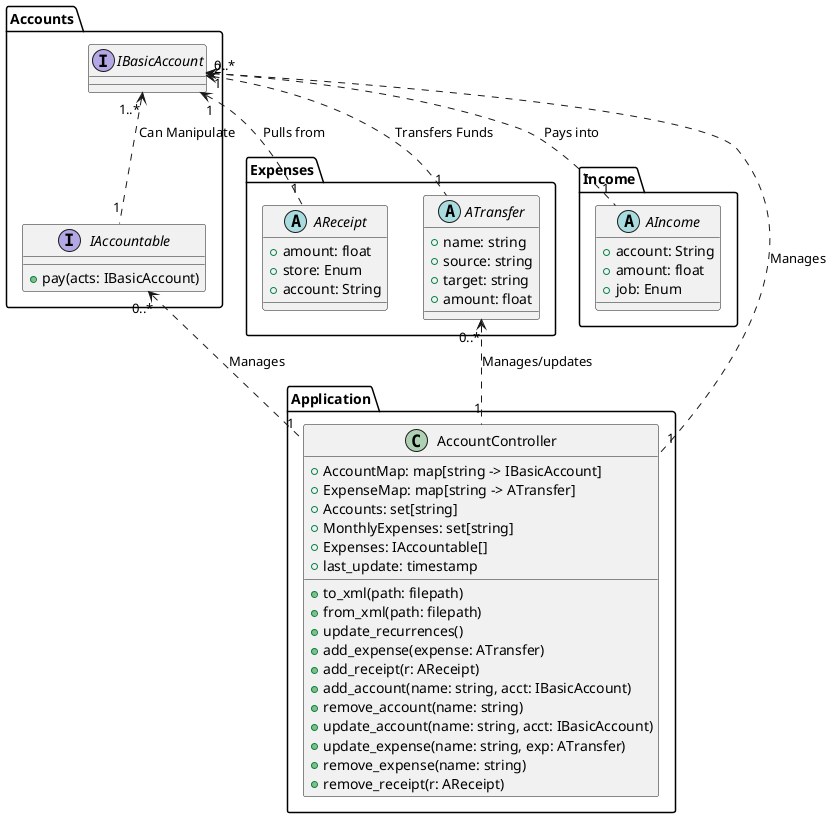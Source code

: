 @startuml
package Accounts {
    interface IBasicAccount

    interface IAccountable {
    + pay(acts: IBasicAccount)
    }

    IBasicAccount "1..*" <.. "1" IAccountable : "Can Manipulate"
}

package Expenses {
    abstract class AReceipt {
    + amount: float
    + store: Enum
    + account: String
    }

    IBasicAccount "1" <.. "1" AReceipt : "Pulls from"

    abstract class ATransfer {
    + name: string
    + source: string
    + target: string
    + amount: float
    }

    IBasicAccount "2" <.. "1" ATransfer : "Transfers Funds"
}

package Income {
    abstract class AIncome {
    + account: String
    + amount: float
    + job: Enum
    }

    IBasicAccount "1" <.. "1" AIncome : "Pays into"
}

package Application {
    class AccountController {
    + AccountMap: map[string -> IBasicAccount]
    + ExpenseMap: map[string -> ATransfer]
    + Accounts: set[string]
    + MonthlyExpenses: set[string]
    + Expenses: IAccountable[]
    + last_update: timestamp

    + to_xml(path: filepath)
    + from_xml(path: filepath)
    + update_recurrences()
    + add_expense(expense: ATransfer)
    + add_receipt(r: AReceipt)
    + add_account(name: string, acct: IBasicAccount)
    + remove_account(name: string)
    + update_account(name: string, acct: IBasicAccount)
    + update_expense(name: string, exp: ATransfer)
    + remove_expense(name: string)
    + remove_receipt(r: AReceipt)
    }

    IBasicAccount "0..*" <.. "1" AccountController : "Manages"
    ATransfer "0..*" <.. "1" AccountController : "Manages/updates"
    IAccountable "0..*" <.. "1" AccountController : "Manages"
}
@enduml